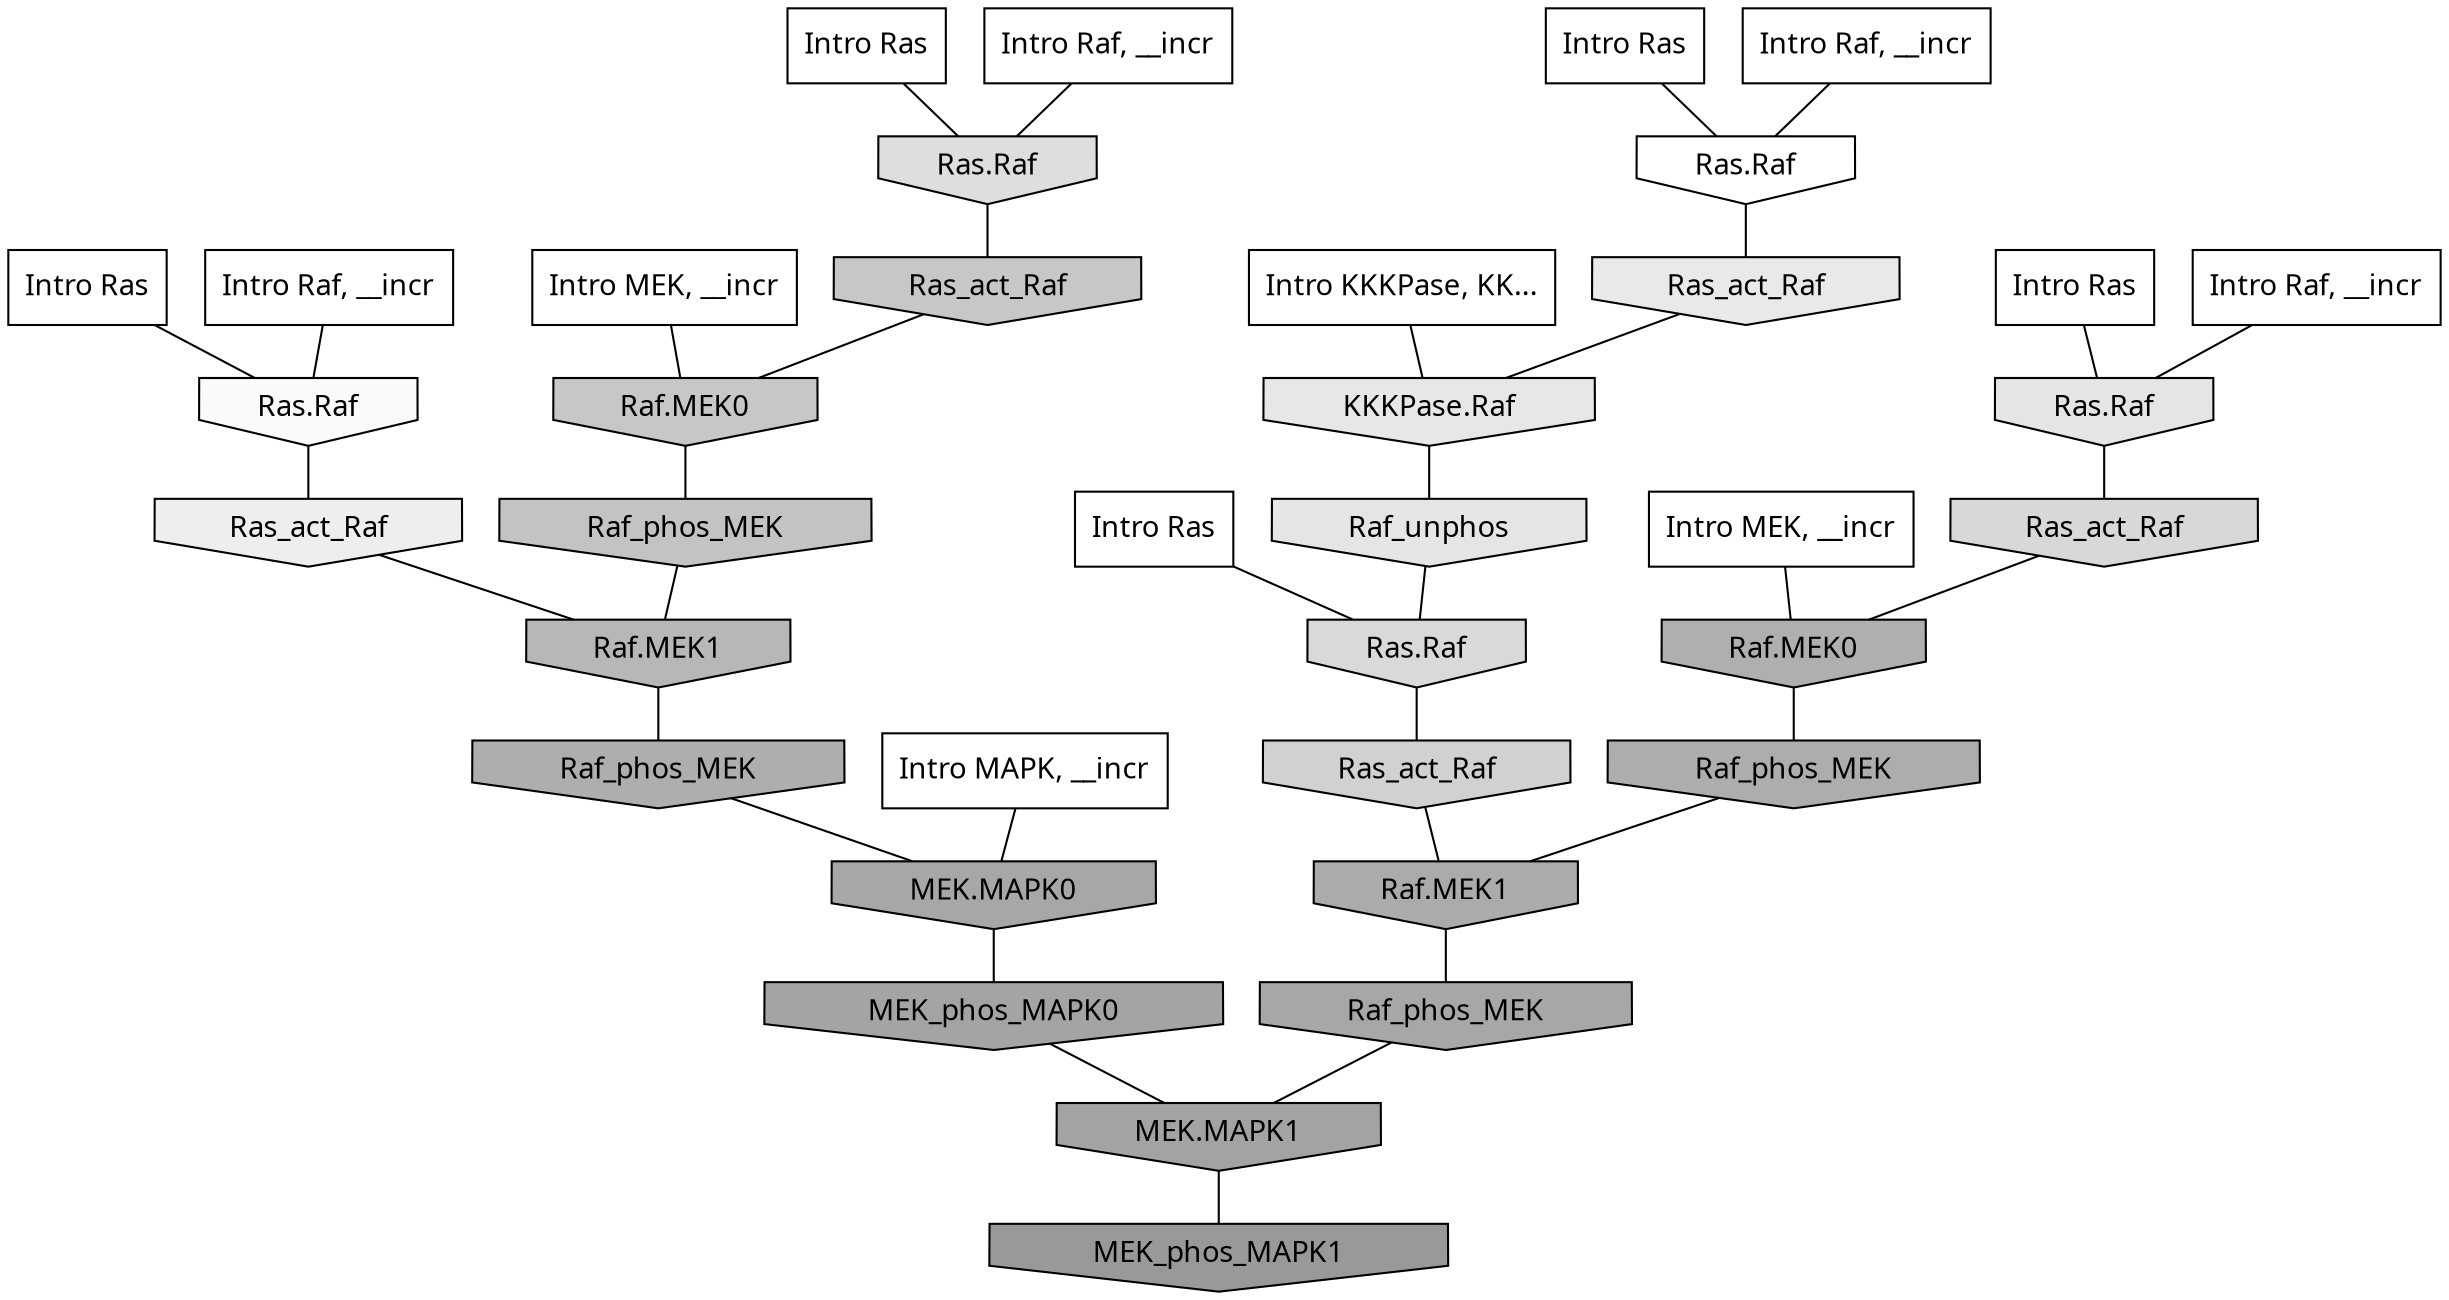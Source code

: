 digraph G{
  rankdir="TB";
  ranksep=0.30;
  node [fontname="CMU Serif"];
  edge [fontname="CMU Serif"];
  
  13 [label="Intro Ras", shape=rectangle, style=filled, fillcolor="0.000 0.000 1.000"]
  
  26 [label="Intro Ras", shape=rectangle, style=filled, fillcolor="0.000 0.000 1.000"]
  
  75 [label="Intro Ras", shape=rectangle, style=filled, fillcolor="0.000 0.000 1.000"]
  
  76 [label="Intro Ras", shape=rectangle, style=filled, fillcolor="0.000 0.000 1.000"]
  
  90 [label="Intro Ras", shape=rectangle, style=filled, fillcolor="0.000 0.000 1.000"]
  
  158 [label="Intro Raf, __incr", shape=rectangle, style=filled, fillcolor="0.000 0.000 1.000"]
  
  206 [label="Intro Raf, __incr", shape=rectangle, style=filled, fillcolor="0.000 0.000 1.000"]
  
  917 [label="Intro Raf, __incr", shape=rectangle, style=filled, fillcolor="0.000 0.000 1.000"]
  
  966 [label="Intro Raf, __incr", shape=rectangle, style=filled, fillcolor="0.000 0.000 1.000"]
  
  1854 [label="Intro MEK, __incr", shape=rectangle, style=filled, fillcolor="0.000 0.000 1.000"]
  
  1949 [label="Intro MEK, __incr", shape=rectangle, style=filled, fillcolor="0.000 0.000 1.000"]
  
  2661 [label="Intro MAPK, __incr", shape=rectangle, style=filled, fillcolor="0.000 0.000 1.000"]
  
  3190 [label="Intro KKKPase, KK...", shape=rectangle, style=filled, fillcolor="0.000 0.000 1.000"]
  
  3204 [label="Ras.Raf", shape=invhouse, style=filled, fillcolor="0.000 0.000 1.000"]
  
  3434 [label="Ras.Raf", shape=invhouse, style=filled, fillcolor="0.000 0.000 0.977"]
  
  3836 [label="Ras_act_Raf", shape=invhouse, style=filled, fillcolor="0.000 0.000 0.933"]
  
  4109 [label="Ras_act_Raf", shape=invhouse, style=filled, fillcolor="0.000 0.000 0.914"]
  
  4245 [label="KKKPase.Raf", shape=invhouse, style=filled, fillcolor="0.000 0.000 0.904"]
  
  4309 [label="Raf_unphos", shape=invhouse, style=filled, fillcolor="0.000 0.000 0.898"]
  
  4337 [label="Ras.Raf", shape=invhouse, style=filled, fillcolor="0.000 0.000 0.896"]
  
  4766 [label="Ras.Raf", shape=invhouse, style=filled, fillcolor="0.000 0.000 0.868"]
  
  5064 [label="Ras.Raf", shape=invhouse, style=filled, fillcolor="0.000 0.000 0.848"]
  
  5135 [label="Ras_act_Raf", shape=invhouse, style=filled, fillcolor="0.000 0.000 0.844"]
  
  5557 [label="Ras_act_Raf", shape=invhouse, style=filled, fillcolor="0.000 0.000 0.818"]
  
  6255 [label="Ras_act_Raf", shape=invhouse, style=filled, fillcolor="0.000 0.000 0.781"]
  
  6258 [label="Raf.MEK0", shape=invhouse, style=filled, fillcolor="0.000 0.000 0.781"]
  
  6657 [label="Raf_phos_MEK", shape=invhouse, style=filled, fillcolor="0.000 0.000 0.764"]
  
  8044 [label="Raf.MEK1", shape=invhouse, style=filled, fillcolor="0.000 0.000 0.716"]
  
  9031 [label="Raf.MEK0", shape=invhouse, style=filled, fillcolor="0.000 0.000 0.684"]
  
  9088 [label="Raf_phos_MEK", shape=invhouse, style=filled, fillcolor="0.000 0.000 0.683"]
  
  9240 [label="Raf_phos_MEK", shape=invhouse, style=filled, fillcolor="0.000 0.000 0.679"]
  
  9677 [label="Raf.MEK1", shape=invhouse, style=filled, fillcolor="0.000 0.000 0.670"]
  
  10348 [label="Raf_phos_MEK", shape=invhouse, style=filled, fillcolor="0.000 0.000 0.654"]
  
  10403 [label="MEK.MAPK0", shape=invhouse, style=filled, fillcolor="0.000 0.000 0.653"]
  
  10844 [label="MEK_phos_MAPK0", shape=invhouse, style=filled, fillcolor="0.000 0.000 0.643"]
  
  11076 [label="MEK.MAPK1", shape=invhouse, style=filled, fillcolor="0.000 0.000 0.638"]
  
  13202 [label="MEK_phos_MAPK1", shape=invhouse, style=filled, fillcolor="0.000 0.000 0.600"]
  
  
  11076 -> 13202 [dir=none, color="0.000 0.000 0.000"] 
  10844 -> 11076 [dir=none, color="0.000 0.000 0.000"] 
  10403 -> 10844 [dir=none, color="0.000 0.000 0.000"] 
  10348 -> 11076 [dir=none, color="0.000 0.000 0.000"] 
  9677 -> 10348 [dir=none, color="0.000 0.000 0.000"] 
  9240 -> 9677 [dir=none, color="0.000 0.000 0.000"] 
  9088 -> 10403 [dir=none, color="0.000 0.000 0.000"] 
  9031 -> 9240 [dir=none, color="0.000 0.000 0.000"] 
  8044 -> 9088 [dir=none, color="0.000 0.000 0.000"] 
  6657 -> 8044 [dir=none, color="0.000 0.000 0.000"] 
  6258 -> 6657 [dir=none, color="0.000 0.000 0.000"] 
  6255 -> 6258 [dir=none, color="0.000 0.000 0.000"] 
  5557 -> 9677 [dir=none, color="0.000 0.000 0.000"] 
  5135 -> 9031 [dir=none, color="0.000 0.000 0.000"] 
  5064 -> 5557 [dir=none, color="0.000 0.000 0.000"] 
  4766 -> 6255 [dir=none, color="0.000 0.000 0.000"] 
  4337 -> 5135 [dir=none, color="0.000 0.000 0.000"] 
  4309 -> 5064 [dir=none, color="0.000 0.000 0.000"] 
  4245 -> 4309 [dir=none, color="0.000 0.000 0.000"] 
  4109 -> 4245 [dir=none, color="0.000 0.000 0.000"] 
  3836 -> 8044 [dir=none, color="0.000 0.000 0.000"] 
  3434 -> 3836 [dir=none, color="0.000 0.000 0.000"] 
  3204 -> 4109 [dir=none, color="0.000 0.000 0.000"] 
  3190 -> 4245 [dir=none, color="0.000 0.000 0.000"] 
  2661 -> 10403 [dir=none, color="0.000 0.000 0.000"] 
  1949 -> 9031 [dir=none, color="0.000 0.000 0.000"] 
  1854 -> 6258 [dir=none, color="0.000 0.000 0.000"] 
  966 -> 4766 [dir=none, color="0.000 0.000 0.000"] 
  917 -> 4337 [dir=none, color="0.000 0.000 0.000"] 
  206 -> 3434 [dir=none, color="0.000 0.000 0.000"] 
  158 -> 3204 [dir=none, color="0.000 0.000 0.000"] 
  90 -> 4766 [dir=none, color="0.000 0.000 0.000"] 
  76 -> 4337 [dir=none, color="0.000 0.000 0.000"] 
  75 -> 3204 [dir=none, color="0.000 0.000 0.000"] 
  26 -> 3434 [dir=none, color="0.000 0.000 0.000"] 
  13 -> 5064 [dir=none, color="0.000 0.000 0.000"] 
  
  }
